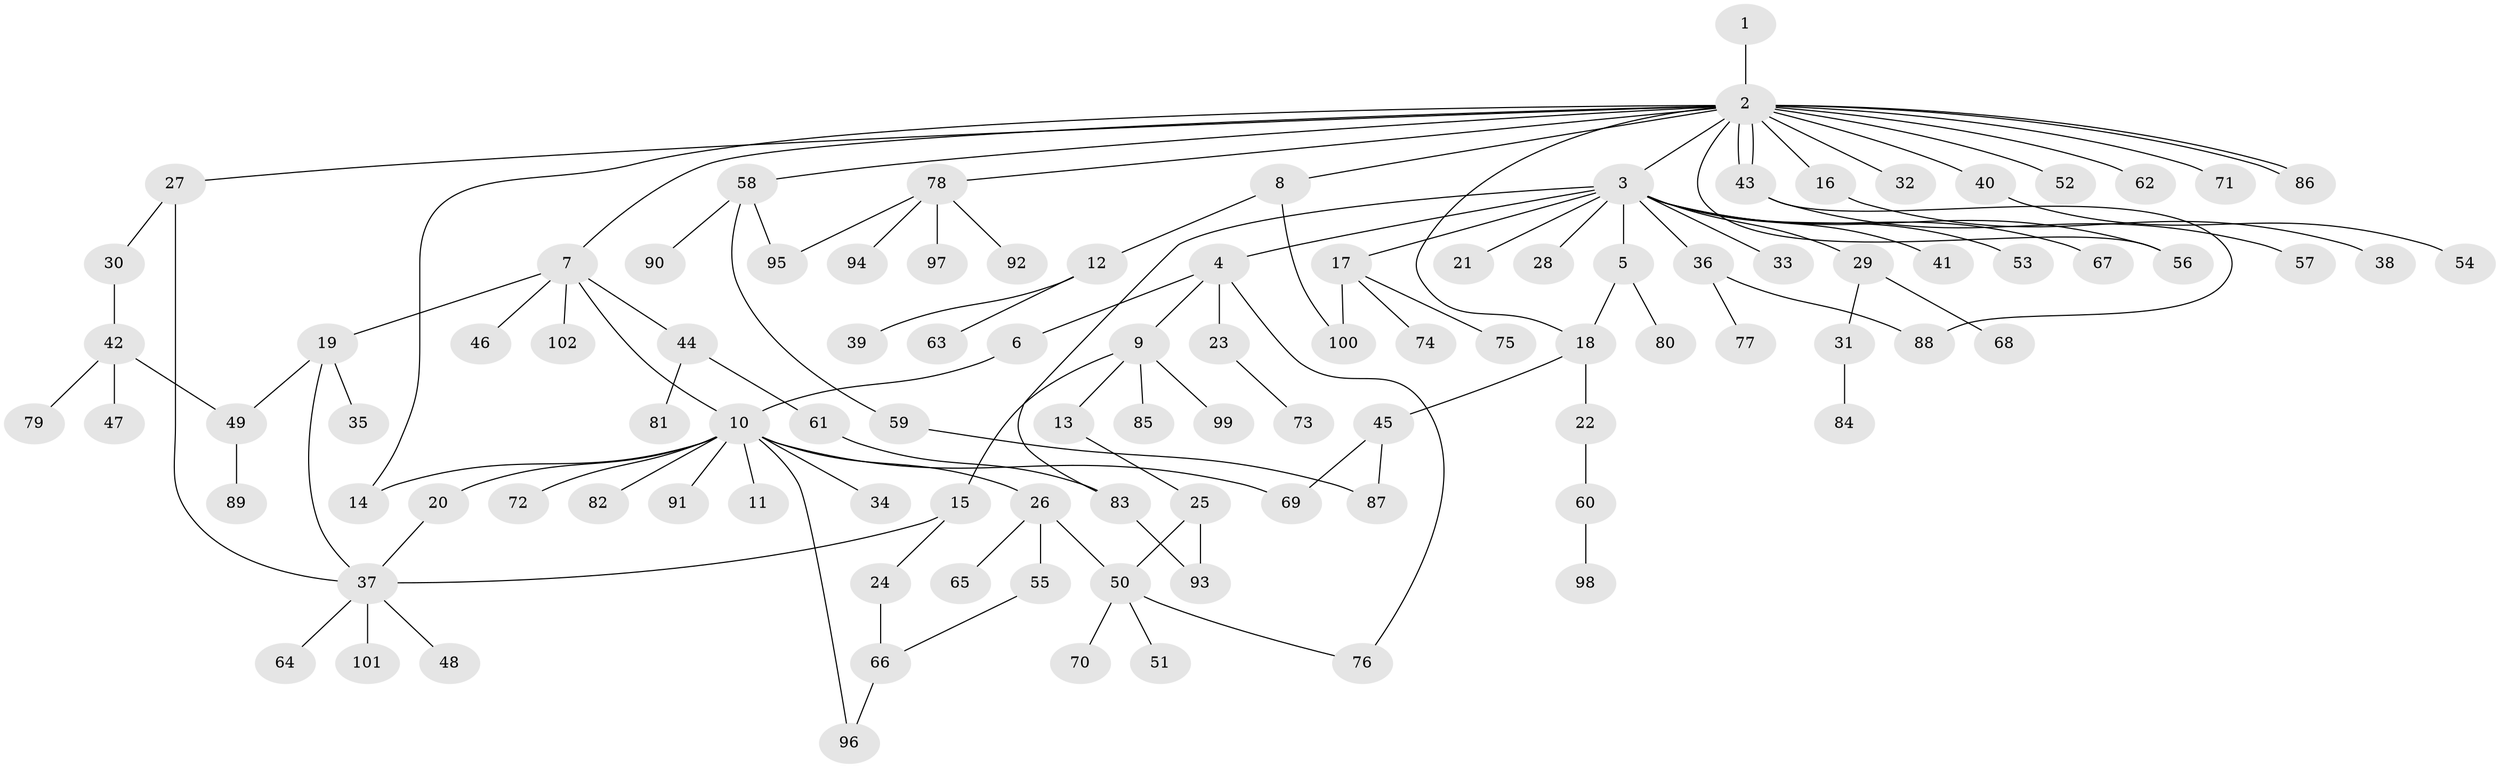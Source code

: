 // Generated by graph-tools (version 1.1) at 2025/49/03/09/25 03:49:49]
// undirected, 102 vertices, 122 edges
graph export_dot {
graph [start="1"]
  node [color=gray90,style=filled];
  1;
  2;
  3;
  4;
  5;
  6;
  7;
  8;
  9;
  10;
  11;
  12;
  13;
  14;
  15;
  16;
  17;
  18;
  19;
  20;
  21;
  22;
  23;
  24;
  25;
  26;
  27;
  28;
  29;
  30;
  31;
  32;
  33;
  34;
  35;
  36;
  37;
  38;
  39;
  40;
  41;
  42;
  43;
  44;
  45;
  46;
  47;
  48;
  49;
  50;
  51;
  52;
  53;
  54;
  55;
  56;
  57;
  58;
  59;
  60;
  61;
  62;
  63;
  64;
  65;
  66;
  67;
  68;
  69;
  70;
  71;
  72;
  73;
  74;
  75;
  76;
  77;
  78;
  79;
  80;
  81;
  82;
  83;
  84;
  85;
  86;
  87;
  88;
  89;
  90;
  91;
  92;
  93;
  94;
  95;
  96;
  97;
  98;
  99;
  100;
  101;
  102;
  1 -- 2;
  2 -- 3;
  2 -- 7;
  2 -- 8;
  2 -- 14;
  2 -- 16;
  2 -- 18;
  2 -- 27;
  2 -- 32;
  2 -- 40;
  2 -- 43;
  2 -- 43;
  2 -- 52;
  2 -- 56;
  2 -- 58;
  2 -- 62;
  2 -- 71;
  2 -- 78;
  2 -- 86;
  2 -- 86;
  3 -- 4;
  3 -- 5;
  3 -- 17;
  3 -- 21;
  3 -- 28;
  3 -- 29;
  3 -- 33;
  3 -- 36;
  3 -- 41;
  3 -- 53;
  3 -- 56;
  3 -- 67;
  3 -- 83;
  4 -- 6;
  4 -- 9;
  4 -- 23;
  4 -- 76;
  5 -- 18;
  5 -- 80;
  6 -- 10;
  7 -- 10;
  7 -- 19;
  7 -- 44;
  7 -- 46;
  7 -- 102;
  8 -- 12;
  8 -- 100;
  9 -- 13;
  9 -- 15;
  9 -- 85;
  9 -- 99;
  10 -- 11;
  10 -- 14;
  10 -- 20;
  10 -- 26;
  10 -- 34;
  10 -- 69;
  10 -- 72;
  10 -- 82;
  10 -- 91;
  10 -- 96;
  12 -- 39;
  12 -- 63;
  13 -- 25;
  15 -- 24;
  15 -- 37;
  16 -- 38;
  17 -- 74;
  17 -- 75;
  17 -- 100;
  18 -- 22;
  18 -- 45;
  19 -- 35;
  19 -- 37;
  19 -- 49;
  20 -- 37;
  22 -- 60;
  23 -- 73;
  24 -- 66;
  25 -- 50;
  25 -- 93;
  26 -- 50;
  26 -- 55;
  26 -- 65;
  27 -- 30;
  27 -- 37;
  29 -- 31;
  29 -- 68;
  30 -- 42;
  31 -- 84;
  36 -- 77;
  36 -- 88;
  37 -- 48;
  37 -- 64;
  37 -- 101;
  40 -- 54;
  42 -- 47;
  42 -- 49;
  42 -- 79;
  43 -- 57;
  43 -- 88;
  44 -- 61;
  44 -- 81;
  45 -- 69;
  45 -- 87;
  49 -- 89;
  50 -- 51;
  50 -- 70;
  50 -- 76;
  55 -- 66;
  58 -- 59;
  58 -- 90;
  58 -- 95;
  59 -- 87;
  60 -- 98;
  61 -- 83;
  66 -- 96;
  78 -- 92;
  78 -- 94;
  78 -- 95;
  78 -- 97;
  83 -- 93;
}
